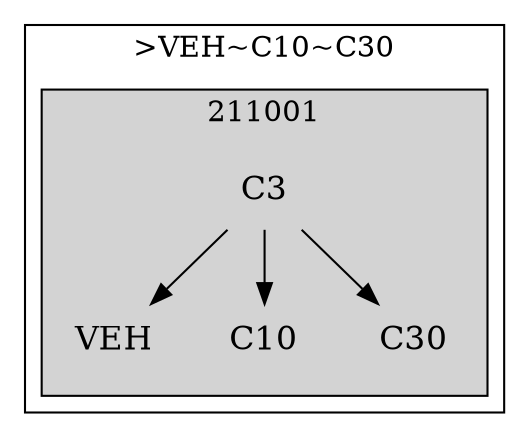 strict digraph FirstlevelCluster {
	labelloc = "t";
	compound = false;
	subgraph cluster_0 {
	label= ">VEH~C10~C30";
		subgraph	cluster_2 {
		label = "211001";
			style = filled;
			node	[label = VEH, shape = plaintext, fontsize = 16] VEH2;
			node	[label = C3, shape = plaintext, fontsize = 16] C32;
			node	[label = C10, shape = plaintext, fontsize = 16] C102;
			node	[label = C30, shape = plaintext, fontsize = 16] C302;
			C32->VEH2;C32->C102;C32->C302;			}
}}